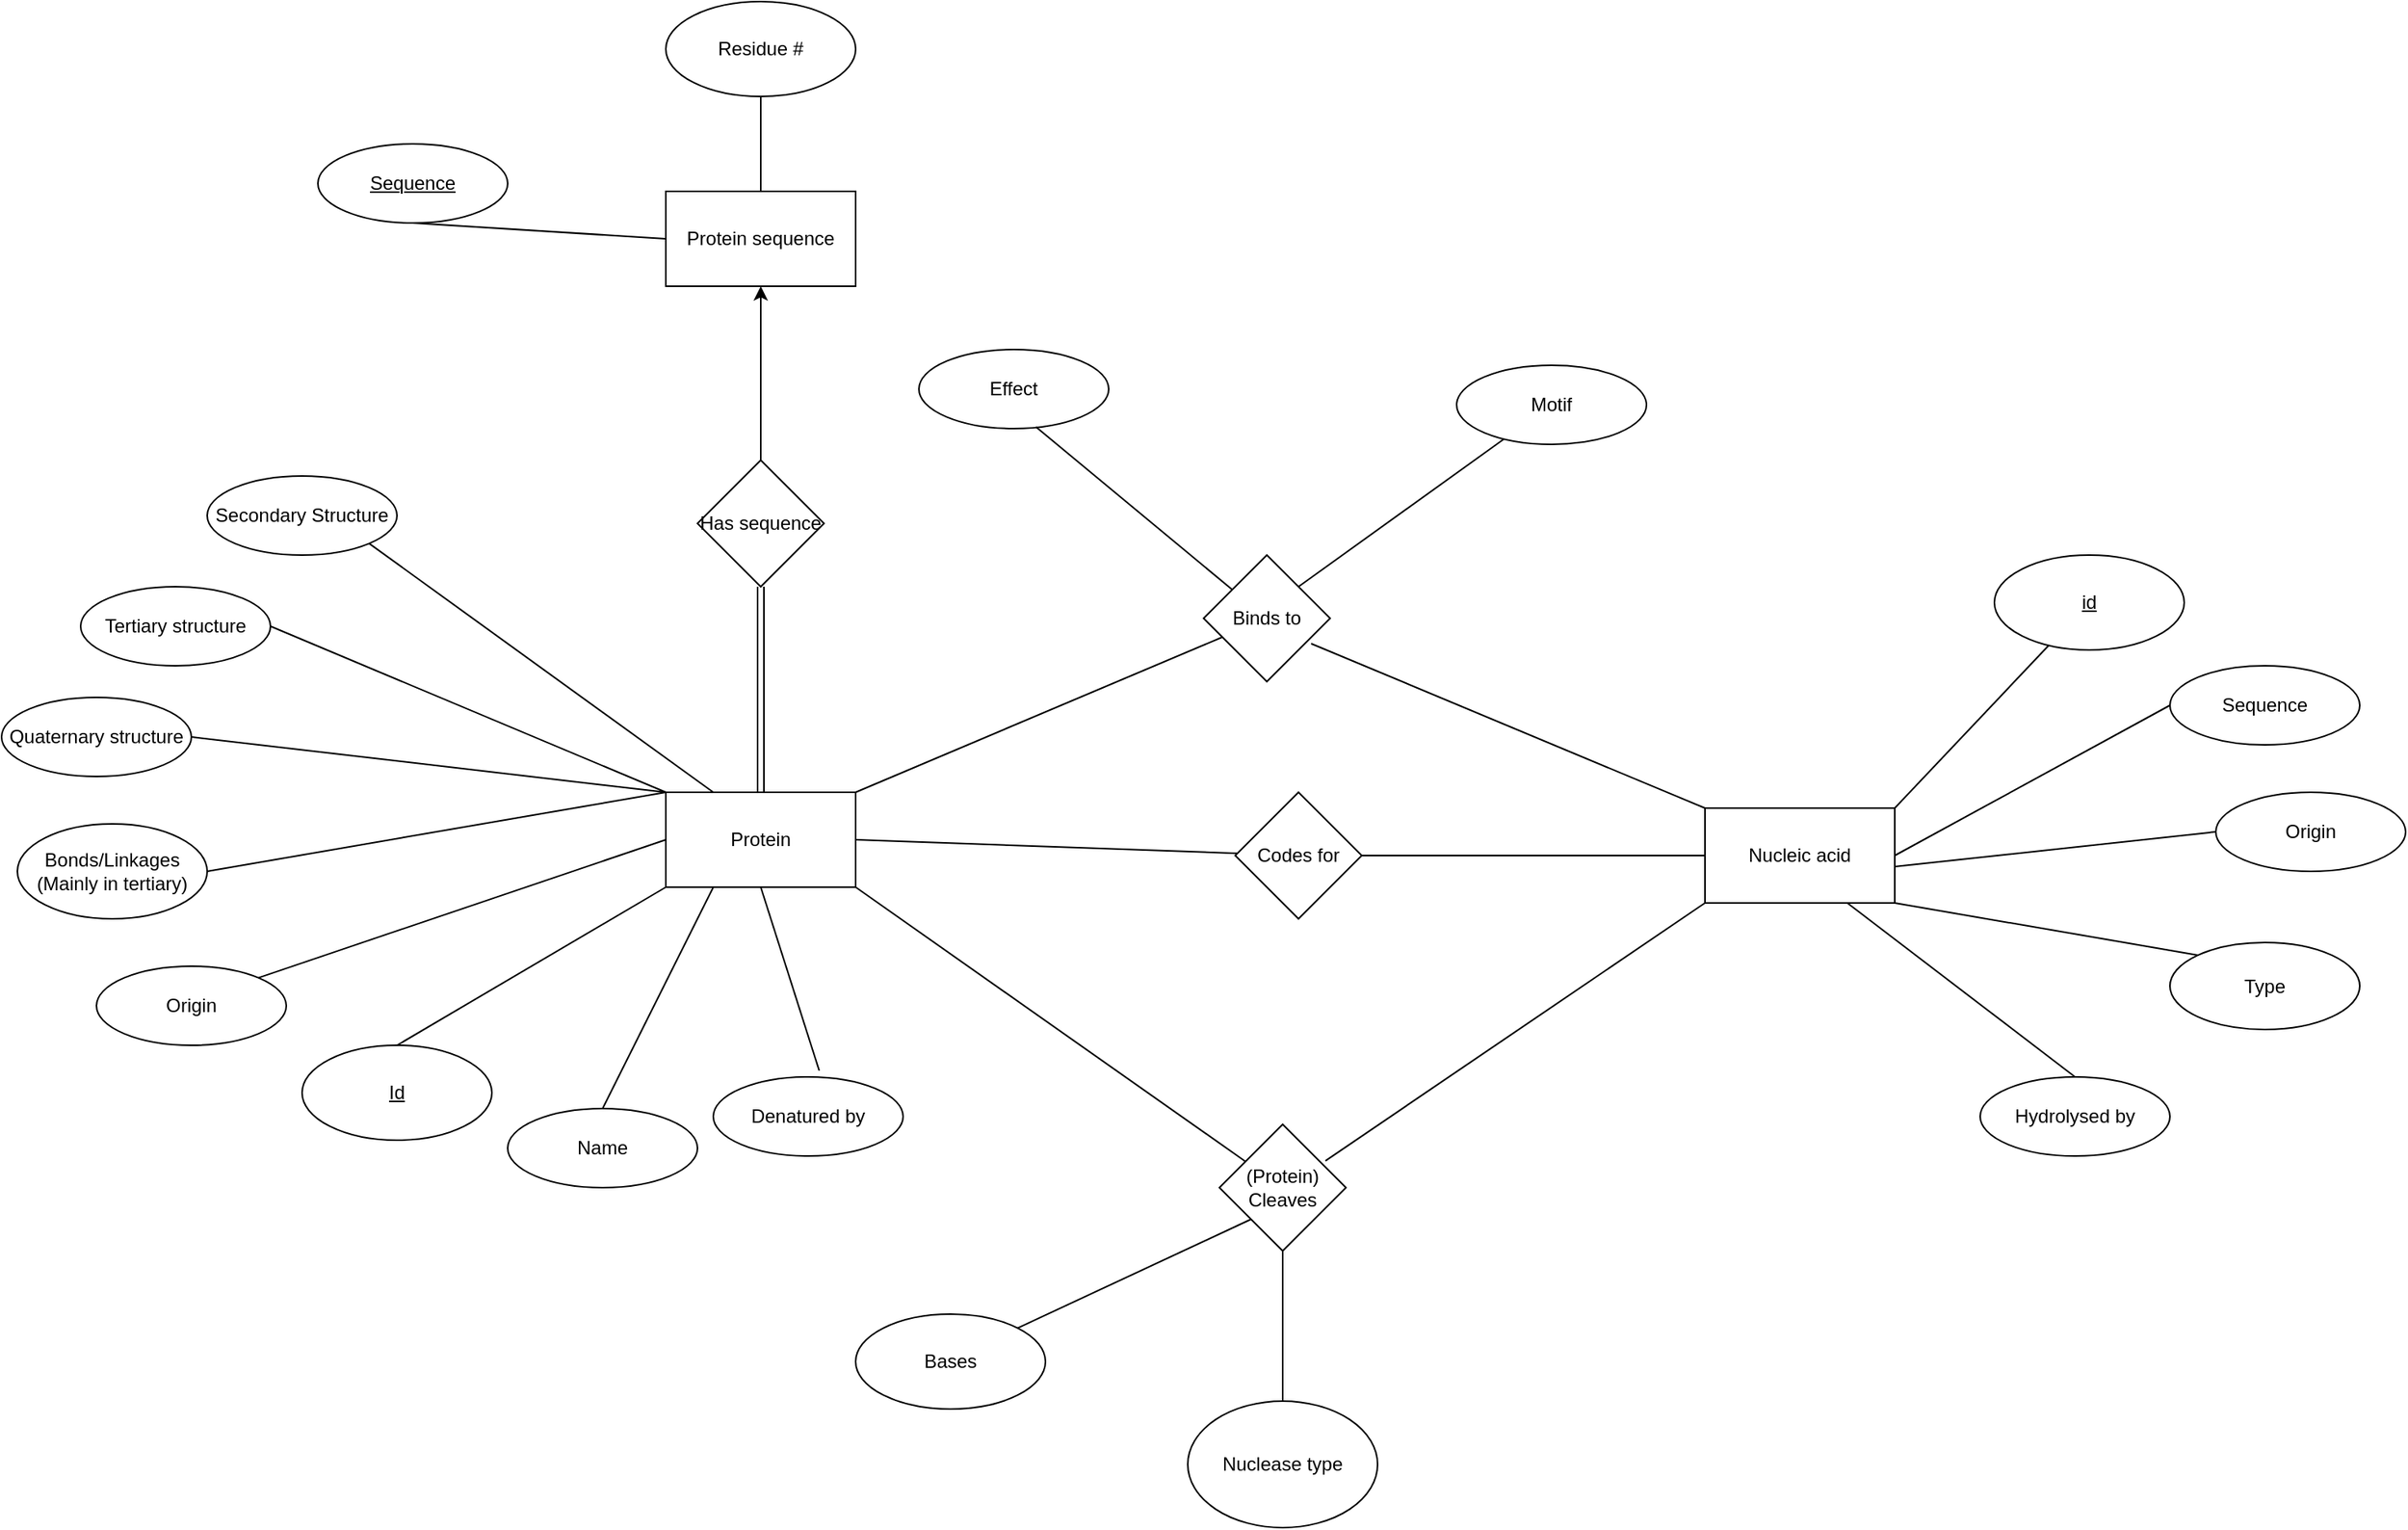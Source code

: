 <mxfile version="13.10.0" type="embed">
    <diagram id="yw_wk8TU1PbBnYlZI2_y" name="Page-1">
        <mxGraphModel dx="2441" dy="1708" grid="1" gridSize="10" guides="1" tooltips="1" connect="1" arrows="1" fold="1" page="1" pageScale="1" pageWidth="827" pageHeight="1169" math="0" shadow="0">
            <root>
                <mxCell id="0"/>
                <mxCell id="1" parent="0"/>
                <mxCell id="2" value="Protein" style="rounded=0;whiteSpace=wrap;html=1;" parent="1" vertex="1">
                    <mxGeometry x="170" y="120" width="120" height="60" as="geometry"/>
                </mxCell>
                <mxCell id="4" value="&lt;u&gt;Sequence&lt;/u&gt;" style="ellipse;whiteSpace=wrap;html=1;" parent="1" vertex="1">
                    <mxGeometry x="-50" y="-290" width="120" height="50" as="geometry"/>
                </mxCell>
                <mxCell id="7" value="" style="endArrow=none;html=1;entryX=0.5;entryY=1;entryDx=0;entryDy=0;exitX=0;exitY=0.5;exitDx=0;exitDy=0;" parent="1" target="4" edge="1" source="39">
                    <mxGeometry width="50" height="50" relative="1" as="geometry">
                        <mxPoint x="230" y="120" as="sourcePoint"/>
                        <mxPoint x="280" y="70" as="targetPoint"/>
                    </mxGeometry>
                </mxCell>
                <mxCell id="8" value="Secondary Structure" style="ellipse;whiteSpace=wrap;html=1;" parent="1" vertex="1">
                    <mxGeometry x="-120" y="-80" width="120" height="50" as="geometry"/>
                </mxCell>
                <mxCell id="9" value="" style="endArrow=none;html=1;entryX=1;entryY=1;entryDx=0;entryDy=0;exitX=0.25;exitY=0;exitDx=0;exitDy=0;" parent="1" source="2" target="8" edge="1">
                    <mxGeometry width="50" height="50" relative="1" as="geometry">
                        <mxPoint x="40" y="170" as="sourcePoint"/>
                        <mxPoint x="90" y="120" as="targetPoint"/>
                    </mxGeometry>
                </mxCell>
                <mxCell id="10" value="Bonds/Linkages (Mainly in tertiary)" style="ellipse;whiteSpace=wrap;html=1;" parent="1" vertex="1">
                    <mxGeometry x="-240" y="140" width="120" height="60" as="geometry"/>
                </mxCell>
                <mxCell id="11" value="" style="endArrow=none;html=1;entryX=1;entryY=0.5;entryDx=0;entryDy=0;exitX=0;exitY=0;exitDx=0;exitDy=0;" parent="1" source="2" target="10" edge="1">
                    <mxGeometry width="50" height="50" relative="1" as="geometry">
                        <mxPoint x="40" y="200" as="sourcePoint"/>
                        <mxPoint x="90" y="150" as="targetPoint"/>
                    </mxGeometry>
                </mxCell>
                <mxCell id="12" value="Origin" style="ellipse;whiteSpace=wrap;html=1;" parent="1" vertex="1">
                    <mxGeometry x="-190" y="230" width="120" height="50" as="geometry"/>
                </mxCell>
                <mxCell id="13" value="" style="endArrow=none;html=1;entryX=0;entryY=0.5;entryDx=0;entryDy=0;exitX=1;exitY=0;exitDx=0;exitDy=0;" parent="1" source="12" target="2" edge="1">
                    <mxGeometry width="50" height="50" relative="1" as="geometry">
                        <mxPoint x="40" y="190" as="sourcePoint"/>
                        <mxPoint x="90" y="140" as="targetPoint"/>
                    </mxGeometry>
                </mxCell>
                <mxCell id="14" value="Denatured by" style="ellipse;whiteSpace=wrap;html=1;" parent="1" vertex="1">
                    <mxGeometry x="200" y="300" width="120" height="50" as="geometry"/>
                </mxCell>
                <mxCell id="15" value="Tertiary structure" style="ellipse;whiteSpace=wrap;html=1;" parent="1" vertex="1">
                    <mxGeometry x="-200" y="-10" width="120" height="50" as="geometry"/>
                </mxCell>
                <mxCell id="16" value="" style="endArrow=none;html=1;entryX=1;entryY=0.5;entryDx=0;entryDy=0;exitX=0;exitY=0;exitDx=0;exitDy=0;" parent="1" source="2" target="15" edge="1">
                    <mxGeometry width="50" height="50" relative="1" as="geometry">
                        <mxPoint x="20" y="120" as="sourcePoint"/>
                        <mxPoint x="70" y="70" as="targetPoint"/>
                    </mxGeometry>
                </mxCell>
                <mxCell id="17" value="" style="endArrow=none;html=1;entryX=0.5;entryY=1;entryDx=0;entryDy=0;exitX=0.558;exitY=-0.08;exitDx=0;exitDy=0;exitPerimeter=0;" parent="1" source="14" target="2" edge="1">
                    <mxGeometry width="50" height="50" relative="1" as="geometry">
                        <mxPoint x="150" y="260" as="sourcePoint"/>
                        <mxPoint x="200" y="210" as="targetPoint"/>
                    </mxGeometry>
                </mxCell>
                <mxCell id="18" value="Quaternary structure" style="ellipse;whiteSpace=wrap;html=1;" parent="1" vertex="1">
                    <mxGeometry x="-250" y="60" width="120" height="50" as="geometry"/>
                </mxCell>
                <mxCell id="19" value="" style="endArrow=none;html=1;entryX=1;entryY=0.5;entryDx=0;entryDy=0;exitX=0;exitY=0;exitDx=0;exitDy=0;" parent="1" source="2" target="18" edge="1">
                    <mxGeometry width="50" height="50" relative="1" as="geometry">
                        <mxPoint x="-45" y="90" as="sourcePoint"/>
                        <mxPoint x="5" y="40" as="targetPoint"/>
                    </mxGeometry>
                </mxCell>
                <mxCell id="20" value="&lt;u&gt;Id&lt;/u&gt;" style="ellipse;whiteSpace=wrap;html=1;" parent="1" vertex="1">
                    <mxGeometry x="-60" y="280" width="120" height="60" as="geometry"/>
                </mxCell>
                <mxCell id="21" value="" style="endArrow=none;html=1;exitX=0.5;exitY=0;exitDx=0;exitDy=0;entryX=0;entryY=1;entryDx=0;entryDy=0;" parent="1" source="20" target="2" edge="1">
                    <mxGeometry width="50" height="50" relative="1" as="geometry">
                        <mxPoint x="70" y="270" as="sourcePoint"/>
                        <mxPoint x="120" y="220" as="targetPoint"/>
                    </mxGeometry>
                </mxCell>
                <mxCell id="22" value="Name" style="ellipse;whiteSpace=wrap;html=1;" parent="1" vertex="1">
                    <mxGeometry x="70" y="320" width="120" height="50" as="geometry"/>
                </mxCell>
                <mxCell id="23" value="" style="endArrow=none;html=1;exitX=0.5;exitY=0;exitDx=0;exitDy=0;entryX=0.25;entryY=1;entryDx=0;entryDy=0;" parent="1" source="22" target="2" edge="1">
                    <mxGeometry width="50" height="50" relative="1" as="geometry">
                        <mxPoint x="140" y="290" as="sourcePoint"/>
                        <mxPoint x="190" y="240" as="targetPoint"/>
                    </mxGeometry>
                </mxCell>
                <mxCell id="24" value="" style="endArrow=none;html=1;exitX=1;exitY=0;exitDx=0;exitDy=0;" parent="1" source="2" target="25" edge="1">
                    <mxGeometry width="50" height="50" relative="1" as="geometry">
                        <mxPoint x="300" y="120" as="sourcePoint"/>
                        <mxPoint x="430" y="30" as="targetPoint"/>
                    </mxGeometry>
                </mxCell>
                <mxCell id="25" value="Binds to" style="rhombus;whiteSpace=wrap;html=1;" parent="1" vertex="1">
                    <mxGeometry x="510" y="-30" width="80" height="80" as="geometry"/>
                </mxCell>
                <mxCell id="26" value="Nucleic acid" style="rounded=0;whiteSpace=wrap;html=1;" parent="1" vertex="1">
                    <mxGeometry x="827" y="130" width="120" height="60" as="geometry"/>
                </mxCell>
                <mxCell id="27" value="" style="endArrow=none;html=1;exitX=0.85;exitY=0.7;exitDx=0;exitDy=0;exitPerimeter=0;entryX=0;entryY=0;entryDx=0;entryDy=0;" parent="1" source="25" target="26" edge="1">
                    <mxGeometry width="50" height="50" relative="1" as="geometry">
                        <mxPoint x="800" y="180" as="sourcePoint"/>
                        <mxPoint x="850" y="130" as="targetPoint"/>
                    </mxGeometry>
                </mxCell>
                <mxCell id="28" value="" style="endArrow=none;html=1;exitX=1;exitY=1;exitDx=0;exitDy=0;" parent="1" source="2" target="29" edge="1">
                    <mxGeometry width="50" height="50" relative="1" as="geometry">
                        <mxPoint x="340" y="200" as="sourcePoint"/>
                        <mxPoint x="500" y="350" as="targetPoint"/>
                    </mxGeometry>
                </mxCell>
                <mxCell id="29" value="(Protein) Cleaves" style="rhombus;whiteSpace=wrap;html=1;" parent="1" vertex="1">
                    <mxGeometry x="520" y="330" width="80" height="80" as="geometry"/>
                </mxCell>
                <mxCell id="30" value="" style="endArrow=none;html=1;entryX=0;entryY=1;entryDx=0;entryDy=0;exitX=0.838;exitY=0.288;exitDx=0;exitDy=0;exitPerimeter=0;" parent="1" source="29" target="26" edge="1">
                    <mxGeometry width="50" height="50" relative="1" as="geometry">
                        <mxPoint x="580" y="350" as="sourcePoint"/>
                        <mxPoint x="630" y="300" as="targetPoint"/>
                    </mxGeometry>
                </mxCell>
                <mxCell id="31" value="" style="endArrow=none;html=1;entryX=0;entryY=1;entryDx=0;entryDy=0;exitX=1;exitY=0;exitDx=0;exitDy=0;" parent="1" source="32" target="29" edge="1">
                    <mxGeometry width="50" height="50" relative="1" as="geometry">
                        <mxPoint x="410" y="460" as="sourcePoint"/>
                        <mxPoint x="540" y="420" as="targetPoint"/>
                    </mxGeometry>
                </mxCell>
                <mxCell id="32" value="Bases" style="ellipse;whiteSpace=wrap;html=1;" parent="1" vertex="1">
                    <mxGeometry x="290" y="450" width="120" height="60" as="geometry"/>
                </mxCell>
                <mxCell id="33" value="" style="endArrow=none;html=1;entryX=0.5;entryY=1;entryDx=0;entryDy=0;exitX=0.5;exitY=0;exitDx=0;exitDy=0;" parent="1" source="34" target="29" edge="1">
                    <mxGeometry width="50" height="50" relative="1" as="geometry">
                        <mxPoint x="560" y="480" as="sourcePoint"/>
                        <mxPoint x="575" y="440" as="targetPoint"/>
                    </mxGeometry>
                </mxCell>
                <mxCell id="34" value="Nuclease type" style="ellipse;whiteSpace=wrap;html=1;" parent="1" vertex="1">
                    <mxGeometry x="500" y="505" width="120" height="80" as="geometry"/>
                </mxCell>
                <mxCell id="35" value="" style="endArrow=none;html=1;" parent="1" target="36" edge="1">
                    <mxGeometry width="50" height="50" relative="1" as="geometry">
                        <mxPoint x="570" y="-10" as="sourcePoint"/>
                        <mxPoint x="620" y="-60" as="targetPoint"/>
                    </mxGeometry>
                </mxCell>
                <mxCell id="36" value="Motif" style="ellipse;whiteSpace=wrap;html=1;" parent="1" vertex="1">
                    <mxGeometry x="670" y="-150" width="120" height="50" as="geometry"/>
                </mxCell>
                <mxCell id="37" value="Effect" style="ellipse;whiteSpace=wrap;html=1;" parent="1" vertex="1">
                    <mxGeometry x="330" y="-160" width="120" height="50" as="geometry"/>
                </mxCell>
                <mxCell id="38" value="" style="endArrow=none;html=1;entryX=0.617;entryY=0.98;entryDx=0;entryDy=0;entryPerimeter=0;" parent="1" source="25" target="37" edge="1">
                    <mxGeometry width="50" height="50" relative="1" as="geometry">
                        <mxPoint x="440" y="-30" as="sourcePoint"/>
                        <mxPoint x="490" y="-80" as="targetPoint"/>
                    </mxGeometry>
                </mxCell>
                <mxCell id="39" value="Protein sequence" style="rounded=0;whiteSpace=wrap;html=1;" parent="1" vertex="1">
                    <mxGeometry x="170" y="-260" width="120" height="60" as="geometry"/>
                </mxCell>
                <mxCell id="41" value="Has sequence" style="rhombus;whiteSpace=wrap;html=1;" vertex="1" parent="1">
                    <mxGeometry x="190" y="-90" width="80" height="80" as="geometry"/>
                </mxCell>
                <mxCell id="44" value="" style="shape=link;html=1;entryX=0.5;entryY=1;entryDx=0;entryDy=0;" edge="1" parent="1" source="2" target="41">
                    <mxGeometry width="100" relative="1" as="geometry">
                        <mxPoint x="210" y="90" as="sourcePoint"/>
                        <mxPoint x="310" y="90" as="targetPoint"/>
                    </mxGeometry>
                </mxCell>
                <mxCell id="46" value="" style="endArrow=classic;html=1;entryX=0.5;entryY=1;entryDx=0;entryDy=0;exitX=0.5;exitY=0;exitDx=0;exitDy=0;" edge="1" parent="1" source="41" target="39">
                    <mxGeometry width="50" height="50" relative="1" as="geometry">
                        <mxPoint x="230" y="-120" as="sourcePoint"/>
                        <mxPoint x="280" y="-170" as="targetPoint"/>
                    </mxGeometry>
                </mxCell>
                <mxCell id="47" value="" style="endArrow=none;html=1;" edge="1" parent="1" target="48">
                    <mxGeometry width="50" height="50" relative="1" as="geometry">
                        <mxPoint x="230" y="-260" as="sourcePoint"/>
                        <mxPoint x="230" y="-330" as="targetPoint"/>
                    </mxGeometry>
                </mxCell>
                <mxCell id="48" value="Residue #" style="ellipse;whiteSpace=wrap;html=1;" vertex="1" parent="1">
                    <mxGeometry x="170" y="-380" width="120" height="60" as="geometry"/>
                </mxCell>
                <mxCell id="51" value="" style="endArrow=none;html=1;exitX=1;exitY=0.5;exitDx=0;exitDy=0;" edge="1" parent="1" source="2" target="52">
                    <mxGeometry width="50" height="50" relative="1" as="geometry">
                        <mxPoint x="360" y="170" as="sourcePoint"/>
                        <mxPoint x="500" y="150" as="targetPoint"/>
                    </mxGeometry>
                </mxCell>
                <mxCell id="52" value="Codes for" style="rhombus;whiteSpace=wrap;html=1;" vertex="1" parent="1">
                    <mxGeometry x="530" y="120" width="80" height="80" as="geometry"/>
                </mxCell>
                <mxCell id="53" value="" style="endArrow=none;html=1;exitX=1;exitY=0.5;exitDx=0;exitDy=0;entryX=0;entryY=0.5;entryDx=0;entryDy=0;" edge="1" parent="1" source="52" target="26">
                    <mxGeometry width="50" height="50" relative="1" as="geometry">
                        <mxPoint x="670" y="170" as="sourcePoint"/>
                        <mxPoint x="720" y="120" as="targetPoint"/>
                    </mxGeometry>
                </mxCell>
                <mxCell id="54" value="" style="endArrow=none;html=1;" edge="1" parent="1" target="55">
                    <mxGeometry width="50" height="50" relative="1" as="geometry">
                        <mxPoint x="947" y="130" as="sourcePoint"/>
                        <mxPoint x="997" y="80" as="targetPoint"/>
                    </mxGeometry>
                </mxCell>
                <mxCell id="55" value="&lt;u&gt;id&lt;/u&gt;" style="ellipse;whiteSpace=wrap;html=1;" vertex="1" parent="1">
                    <mxGeometry x="1010" y="-30" width="120" height="60" as="geometry"/>
                </mxCell>
                <mxCell id="56" value="Sequence" style="ellipse;whiteSpace=wrap;html=1;" vertex="1" parent="1">
                    <mxGeometry x="1121" y="40" width="120" height="50" as="geometry"/>
                </mxCell>
                <mxCell id="57" value="" style="endArrow=none;html=1;exitX=1;exitY=0.5;exitDx=0;exitDy=0;entryX=0;entryY=0.5;entryDx=0;entryDy=0;" edge="1" parent="1" source="26" target="56">
                    <mxGeometry width="50" height="50" relative="1" as="geometry">
                        <mxPoint x="1020" y="130" as="sourcePoint"/>
                        <mxPoint x="1070" y="80" as="targetPoint"/>
                    </mxGeometry>
                </mxCell>
                <mxCell id="58" value="Origin" style="ellipse;whiteSpace=wrap;html=1;" vertex="1" parent="1">
                    <mxGeometry x="1150" y="120" width="120" height="50" as="geometry"/>
                </mxCell>
                <mxCell id="59" value="" style="endArrow=none;html=1;exitX=1;exitY=0.617;exitDx=0;exitDy=0;exitPerimeter=0;entryX=0;entryY=0.5;entryDx=0;entryDy=0;" edge="1" parent="1" source="26" target="58">
                    <mxGeometry width="50" height="50" relative="1" as="geometry">
                        <mxPoint x="1190" y="190" as="sourcePoint"/>
                        <mxPoint x="1240" y="140" as="targetPoint"/>
                    </mxGeometry>
                </mxCell>
                <mxCell id="60" value="Type" style="ellipse;whiteSpace=wrap;html=1;" vertex="1" parent="1">
                    <mxGeometry x="1121" y="215" width="120" height="55" as="geometry"/>
                </mxCell>
                <mxCell id="61" value="" style="endArrow=none;html=1;exitX=1;exitY=1;exitDx=0;exitDy=0;entryX=0;entryY=0;entryDx=0;entryDy=0;" edge="1" parent="1" source="26" target="60">
                    <mxGeometry width="50" height="50" relative="1" as="geometry">
                        <mxPoint x="1190" y="190" as="sourcePoint"/>
                        <mxPoint x="1240" y="140" as="targetPoint"/>
                    </mxGeometry>
                </mxCell>
                <mxCell id="62" value="Hydrolysed by" style="ellipse;whiteSpace=wrap;html=1;" vertex="1" parent="1">
                    <mxGeometry x="1001" y="300" width="120" height="50" as="geometry"/>
                </mxCell>
                <mxCell id="64" value="" style="endArrow=none;html=1;exitX=0.75;exitY=1;exitDx=0;exitDy=0;entryX=0.5;entryY=0;entryDx=0;entryDy=0;" edge="1" parent="1" source="26" target="62">
                    <mxGeometry width="50" height="50" relative="1" as="geometry">
                        <mxPoint x="1190" y="190" as="sourcePoint"/>
                        <mxPoint x="1240" y="140" as="targetPoint"/>
                    </mxGeometry>
                </mxCell>
            </root>
        </mxGraphModel>
    </diagram>
</mxfile>